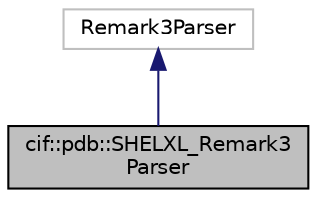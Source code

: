 digraph "cif::pdb::SHELXL_Remark3Parser"
{
  edge [fontname="Helvetica",fontsize="10",labelfontname="Helvetica",labelfontsize="10"];
  node [fontname="Helvetica",fontsize="10",shape=record];
  Node2 [label="cif::pdb::SHELXL_Remark3\lParser",height=0.2,width=0.4,color="black", fillcolor="grey75", style="filled", fontcolor="black"];
  Node3 -> Node2 [dir="back",color="midnightblue",fontsize="10",style="solid",fontname="Helvetica"];
  Node3 [label="Remark3Parser",height=0.2,width=0.4,color="grey75", fillcolor="white", style="filled"];
}
